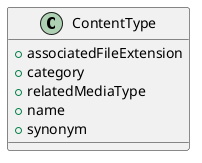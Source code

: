 @startuml
class ContentType {
+associatedFileExtension
+category
+relatedMediaType
+name
+synonym

}

@enduml
